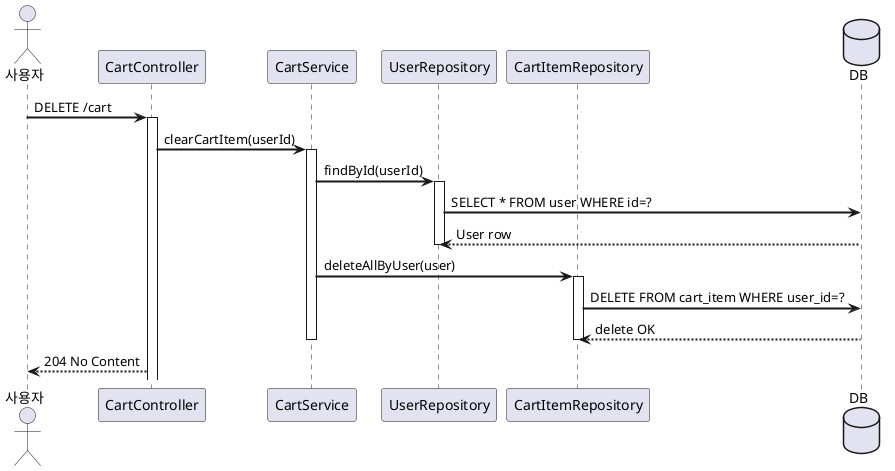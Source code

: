 @startuml
skinparam sequenceArrowThickness 2

actor 사용자
participant CartController
participant CartService
participant UserRepository
participant CartItemRepository
database DB

사용자 -> CartController: DELETE /cart
activate CartController

CartController -> CartService: clearCartItem(userId)
activate CartService

CartService -> UserRepository: findById(userId)
activate UserRepository
UserRepository -> DB: SELECT * FROM user WHERE id=?
DB --> UserRepository: User row
deactivate UserRepository

CartService -> CartItemRepository: deleteAllByUser(user)
activate CartItemRepository
CartItemRepository -> DB: DELETE FROM cart_item WHERE user_id=?
DB --> CartItemRepository: delete OK
deactivate CartItemRepository

deactivate CartService
CartController --> 사용자: 204 No Content
@enduml
